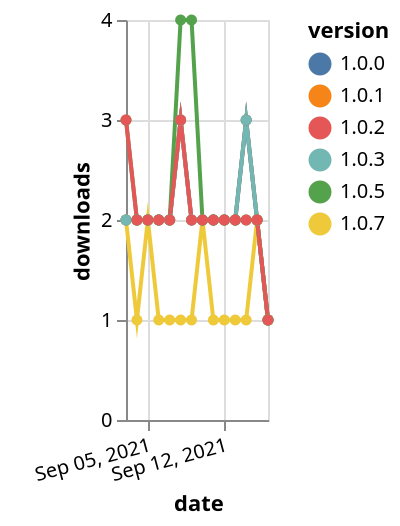 {"$schema": "https://vega.github.io/schema/vega-lite/v5.json", "description": "A simple bar chart with embedded data.", "data": {"values": [{"date": "2021-09-03", "total": 1236, "delta": 2, "version": "1.0.1"}, {"date": "2021-09-04", "total": 1238, "delta": 2, "version": "1.0.1"}, {"date": "2021-09-05", "total": 1240, "delta": 2, "version": "1.0.1"}, {"date": "2021-09-06", "total": 1242, "delta": 2, "version": "1.0.1"}, {"date": "2021-09-07", "total": 1244, "delta": 2, "version": "1.0.1"}, {"date": "2021-09-08", "total": 1247, "delta": 3, "version": "1.0.1"}, {"date": "2021-09-09", "total": 1249, "delta": 2, "version": "1.0.1"}, {"date": "2021-09-10", "total": 1251, "delta": 2, "version": "1.0.1"}, {"date": "2021-09-11", "total": 1253, "delta": 2, "version": "1.0.1"}, {"date": "2021-09-12", "total": 1255, "delta": 2, "version": "1.0.1"}, {"date": "2021-09-13", "total": 1257, "delta": 2, "version": "1.0.1"}, {"date": "2021-09-14", "total": 1260, "delta": 3, "version": "1.0.1"}, {"date": "2021-09-15", "total": 1262, "delta": 2, "version": "1.0.1"}, {"date": "2021-09-16", "total": 1263, "delta": 1, "version": "1.0.1"}, {"date": "2021-09-03", "total": 93, "delta": 2, "version": "1.0.7"}, {"date": "2021-09-04", "total": 94, "delta": 1, "version": "1.0.7"}, {"date": "2021-09-05", "total": 96, "delta": 2, "version": "1.0.7"}, {"date": "2021-09-06", "total": 97, "delta": 1, "version": "1.0.7"}, {"date": "2021-09-07", "total": 98, "delta": 1, "version": "1.0.7"}, {"date": "2021-09-08", "total": 99, "delta": 1, "version": "1.0.7"}, {"date": "2021-09-09", "total": 100, "delta": 1, "version": "1.0.7"}, {"date": "2021-09-10", "total": 102, "delta": 2, "version": "1.0.7"}, {"date": "2021-09-11", "total": 103, "delta": 1, "version": "1.0.7"}, {"date": "2021-09-12", "total": 104, "delta": 1, "version": "1.0.7"}, {"date": "2021-09-13", "total": 105, "delta": 1, "version": "1.0.7"}, {"date": "2021-09-14", "total": 106, "delta": 1, "version": "1.0.7"}, {"date": "2021-09-15", "total": 108, "delta": 2, "version": "1.0.7"}, {"date": "2021-09-16", "total": 109, "delta": 1, "version": "1.0.7"}, {"date": "2021-09-03", "total": 1242, "delta": 2, "version": "1.0.0"}, {"date": "2021-09-04", "total": 1244, "delta": 2, "version": "1.0.0"}, {"date": "2021-09-05", "total": 1246, "delta": 2, "version": "1.0.0"}, {"date": "2021-09-06", "total": 1248, "delta": 2, "version": "1.0.0"}, {"date": "2021-09-07", "total": 1250, "delta": 2, "version": "1.0.0"}, {"date": "2021-09-08", "total": 1253, "delta": 3, "version": "1.0.0"}, {"date": "2021-09-09", "total": 1255, "delta": 2, "version": "1.0.0"}, {"date": "2021-09-10", "total": 1257, "delta": 2, "version": "1.0.0"}, {"date": "2021-09-11", "total": 1259, "delta": 2, "version": "1.0.0"}, {"date": "2021-09-12", "total": 1261, "delta": 2, "version": "1.0.0"}, {"date": "2021-09-13", "total": 1263, "delta": 2, "version": "1.0.0"}, {"date": "2021-09-14", "total": 1266, "delta": 3, "version": "1.0.0"}, {"date": "2021-09-15", "total": 1268, "delta": 2, "version": "1.0.0"}, {"date": "2021-09-16", "total": 1269, "delta": 1, "version": "1.0.0"}, {"date": "2021-09-03", "total": 1186, "delta": 2, "version": "1.0.3"}, {"date": "2021-09-04", "total": 1188, "delta": 2, "version": "1.0.3"}, {"date": "2021-09-05", "total": 1190, "delta": 2, "version": "1.0.3"}, {"date": "2021-09-06", "total": 1192, "delta": 2, "version": "1.0.3"}, {"date": "2021-09-07", "total": 1194, "delta": 2, "version": "1.0.3"}, {"date": "2021-09-08", "total": 1197, "delta": 3, "version": "1.0.3"}, {"date": "2021-09-09", "total": 1199, "delta": 2, "version": "1.0.3"}, {"date": "2021-09-10", "total": 1201, "delta": 2, "version": "1.0.3"}, {"date": "2021-09-11", "total": 1203, "delta": 2, "version": "1.0.3"}, {"date": "2021-09-12", "total": 1205, "delta": 2, "version": "1.0.3"}, {"date": "2021-09-13", "total": 1207, "delta": 2, "version": "1.0.3"}, {"date": "2021-09-14", "total": 1210, "delta": 3, "version": "1.0.3"}, {"date": "2021-09-15", "total": 1212, "delta": 2, "version": "1.0.3"}, {"date": "2021-09-16", "total": 1213, "delta": 1, "version": "1.0.3"}, {"date": "2021-09-03", "total": 422, "delta": 3, "version": "1.0.5"}, {"date": "2021-09-04", "total": 424, "delta": 2, "version": "1.0.5"}, {"date": "2021-09-05", "total": 426, "delta": 2, "version": "1.0.5"}, {"date": "2021-09-06", "total": 428, "delta": 2, "version": "1.0.5"}, {"date": "2021-09-07", "total": 430, "delta": 2, "version": "1.0.5"}, {"date": "2021-09-08", "total": 434, "delta": 4, "version": "1.0.5"}, {"date": "2021-09-09", "total": 438, "delta": 4, "version": "1.0.5"}, {"date": "2021-09-10", "total": 440, "delta": 2, "version": "1.0.5"}, {"date": "2021-09-11", "total": 442, "delta": 2, "version": "1.0.5"}, {"date": "2021-09-12", "total": 444, "delta": 2, "version": "1.0.5"}, {"date": "2021-09-13", "total": 446, "delta": 2, "version": "1.0.5"}, {"date": "2021-09-14", "total": 448, "delta": 2, "version": "1.0.5"}, {"date": "2021-09-15", "total": 450, "delta": 2, "version": "1.0.5"}, {"date": "2021-09-16", "total": 451, "delta": 1, "version": "1.0.5"}, {"date": "2021-09-03", "total": 1177, "delta": 3, "version": "1.0.2"}, {"date": "2021-09-04", "total": 1179, "delta": 2, "version": "1.0.2"}, {"date": "2021-09-05", "total": 1181, "delta": 2, "version": "1.0.2"}, {"date": "2021-09-06", "total": 1183, "delta": 2, "version": "1.0.2"}, {"date": "2021-09-07", "total": 1185, "delta": 2, "version": "1.0.2"}, {"date": "2021-09-08", "total": 1188, "delta": 3, "version": "1.0.2"}, {"date": "2021-09-09", "total": 1190, "delta": 2, "version": "1.0.2"}, {"date": "2021-09-10", "total": 1192, "delta": 2, "version": "1.0.2"}, {"date": "2021-09-11", "total": 1194, "delta": 2, "version": "1.0.2"}, {"date": "2021-09-12", "total": 1196, "delta": 2, "version": "1.0.2"}, {"date": "2021-09-13", "total": 1198, "delta": 2, "version": "1.0.2"}, {"date": "2021-09-14", "total": 1200, "delta": 2, "version": "1.0.2"}, {"date": "2021-09-15", "total": 1202, "delta": 2, "version": "1.0.2"}, {"date": "2021-09-16", "total": 1203, "delta": 1, "version": "1.0.2"}]}, "width": "container", "mark": {"type": "line", "point": {"filled": true}}, "encoding": {"x": {"field": "date", "type": "temporal", "timeUnit": "yearmonthdate", "title": "date", "axis": {"labelAngle": -15}}, "y": {"field": "delta", "type": "quantitative", "title": "downloads"}, "color": {"field": "version", "type": "nominal"}, "tooltip": {"field": "delta"}}}